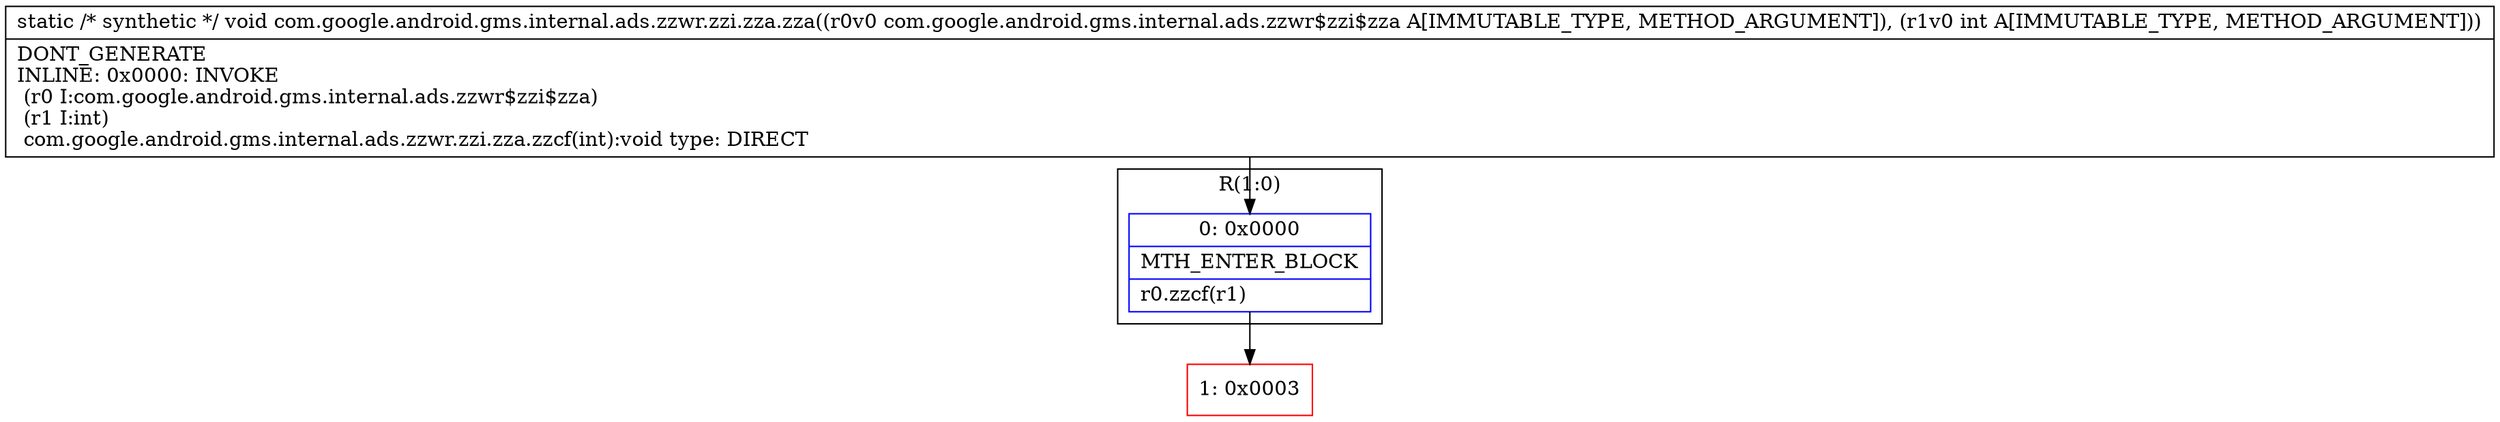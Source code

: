 digraph "CFG forcom.google.android.gms.internal.ads.zzwr.zzi.zza.zza(Lcom\/google\/android\/gms\/internal\/ads\/zzwr$zzi$zza;I)V" {
subgraph cluster_Region_1956370413 {
label = "R(1:0)";
node [shape=record,color=blue];
Node_0 [shape=record,label="{0\:\ 0x0000|MTH_ENTER_BLOCK\l|r0.zzcf(r1)\l}"];
}
Node_1 [shape=record,color=red,label="{1\:\ 0x0003}"];
MethodNode[shape=record,label="{static \/* synthetic *\/ void com.google.android.gms.internal.ads.zzwr.zzi.zza.zza((r0v0 com.google.android.gms.internal.ads.zzwr$zzi$zza A[IMMUTABLE_TYPE, METHOD_ARGUMENT]), (r1v0 int A[IMMUTABLE_TYPE, METHOD_ARGUMENT]))  | DONT_GENERATE\lINLINE: 0x0000: INVOKE  \l  (r0 I:com.google.android.gms.internal.ads.zzwr$zzi$zza)\l  (r1 I:int)\l com.google.android.gms.internal.ads.zzwr.zzi.zza.zzcf(int):void type: DIRECT\l}"];
MethodNode -> Node_0;
Node_0 -> Node_1;
}

